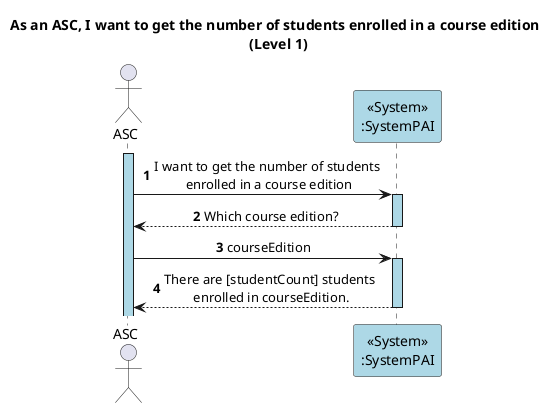 @startuml
autonumber

title As an ASC, I want to get the number of students enrolled in a course edition \n (Level 1)
skinparam sequenceMessageAlign center
skinparam sequenceLifeLineBackgroundColor #lightblue

actor ASC as Admin
participant "<<System>>\n:SystemPAI" as System #lightblue

activate Admin
Admin -> System ++ #lightblue: I want to get the number of students \nenrolled in a course edition
System --> Admin --: Which course edition?
Admin -> System ++ #lightblue: courseEdition
System --> Admin --: There are [studentCount] students \nenrolled in courseEdition.
@enduml